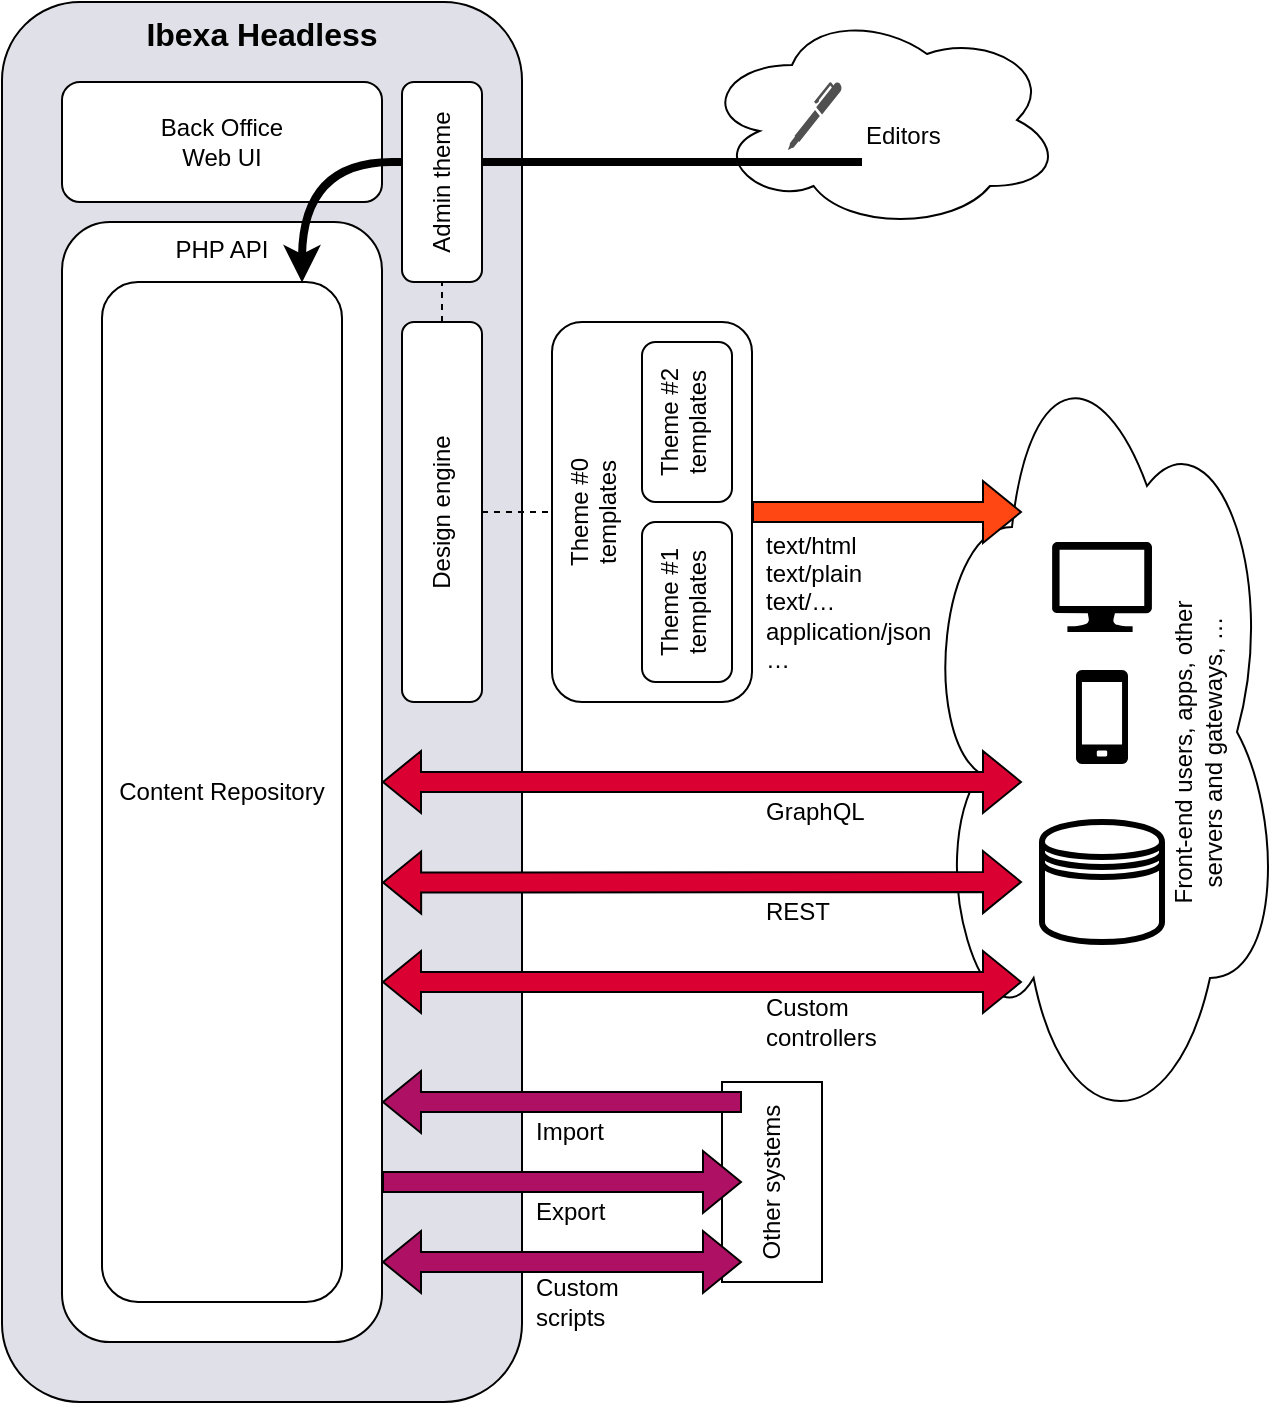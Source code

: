 <mxfile version="20.8.16" type="device"><diagram name="Page-1" id="45LUEcBx_RvqpdSUJP71"><mxGraphModel dx="1553" dy="991" grid="1" gridSize="10" guides="1" tooltips="1" connect="1" arrows="1" fold="1" page="1" pageScale="1" pageWidth="1169" pageHeight="827" math="0" shadow="0"><root><mxCell id="0"/><mxCell id="1" parent="0"/><mxCell id="CpQp6WrzVaDNdNnWJcXF-6" value="" style="ellipse;shape=cloud;whiteSpace=wrap;html=1;fillColor=#FFFFFF;" vertex="1" parent="1"><mxGeometry x="740" y="84" width="180" height="110" as="geometry"/></mxCell><mxCell id="pUWlULPeV_SaItQEzcdG-51" value="" style="ellipse;shape=cloud;whiteSpace=wrap;html=1;fontSize=12;" parent="1" vertex="1"><mxGeometry x="850" y="240" width="180" height="410" as="geometry"/></mxCell><mxCell id="pUWlULPeV_SaItQEzcdG-48" value="Other systems" style="rounded=0;whiteSpace=wrap;html=1;fontSize=12;fillColor=#FFFFFF;horizontal=0;" parent="1" vertex="1"><mxGeometry x="750" y="620" width="50" height="100" as="geometry"/></mxCell><mxCell id="pUWlULPeV_SaItQEzcdG-5" value="Ibexa Headless" style="rounded=1;whiteSpace=wrap;html=1;verticalAlign=top;fontStyle=1;horizontal=1;fontSize=16;fillColor=#e0e0e8;" parent="1" vertex="1"><mxGeometry x="390" y="80" width="260" height="700" as="geometry"/></mxCell><mxCell id="pUWlULPeV_SaItQEzcdG-4" value="PHP API" style="rounded=1;whiteSpace=wrap;html=1;verticalAlign=top;" parent="1" vertex="1"><mxGeometry x="420" y="190" width="160" height="560" as="geometry"/></mxCell><mxCell id="pUWlULPeV_SaItQEzcdG-2" value="Back Office&lt;br&gt;Web UI" style="rounded=1;whiteSpace=wrap;html=1;" parent="1" vertex="1"><mxGeometry x="420" y="120" width="160" height="60" as="geometry"/></mxCell><mxCell id="pUWlULPeV_SaItQEzcdG-3" value="Content Repository" style="rounded=1;whiteSpace=wrap;html=1;" parent="1" vertex="1"><mxGeometry x="440" y="220" width="120" height="510" as="geometry"/></mxCell><mxCell id="pUWlULPeV_SaItQEzcdG-10" value="Design engine" style="rounded=1;whiteSpace=wrap;html=1;fontSize=12;horizontal=0;" parent="1" vertex="1"><mxGeometry x="590" y="240" width="40" height="190" as="geometry"/></mxCell><mxCell id="pUWlULPeV_SaItQEzcdG-17" value="GraphQL" style="text;html=1;strokeColor=none;fillColor=none;align=left;verticalAlign=middle;whiteSpace=wrap;rounded=0;fontSize=12;" parent="1" vertex="1"><mxGeometry x="770" y="470" width="60" height="30" as="geometry"/></mxCell><mxCell id="pUWlULPeV_SaItQEzcdG-19" value="REST" style="text;html=1;strokeColor=none;fillColor=none;align=left;verticalAlign=middle;whiteSpace=wrap;rounded=0;fontSize=12;" parent="1" vertex="1"><mxGeometry x="770" y="520" width="60" height="30" as="geometry"/></mxCell><mxCell id="pUWlULPeV_SaItQEzcdG-26" value="" style="group" parent="1" vertex="1" connectable="0"><mxGeometry x="665" y="240" width="100" height="190" as="geometry"/></mxCell><mxCell id="pUWlULPeV_SaItQEzcdG-20" value="Theme #0&lt;br&gt;templates" style="rounded=1;whiteSpace=wrap;html=1;fontSize=12;horizontal=0;verticalAlign=top;" parent="pUWlULPeV_SaItQEzcdG-26" vertex="1"><mxGeometry width="100" height="190" as="geometry"/></mxCell><mxCell id="pUWlULPeV_SaItQEzcdG-22" value="Theme #1&lt;br&gt;templates" style="rounded=1;whiteSpace=wrap;html=1;fontSize=12;horizontal=0;verticalAlign=top;" parent="pUWlULPeV_SaItQEzcdG-26" vertex="1"><mxGeometry x="45" y="100" width="45" height="80" as="geometry"/></mxCell><mxCell id="pUWlULPeV_SaItQEzcdG-25" value="Theme #2&lt;br&gt;templates" style="rounded=1;whiteSpace=wrap;html=1;fontSize=12;horizontal=0;verticalAlign=top;" parent="pUWlULPeV_SaItQEzcdG-26" vertex="1"><mxGeometry x="45" y="10" width="45" height="80" as="geometry"/></mxCell><mxCell id="pUWlULPeV_SaItQEzcdG-28" value="text/html&lt;br&gt;text/plain&lt;br&gt;text/…&lt;br&gt;application/json&lt;br&gt;…" style="text;html=1;align=left;verticalAlign=middle;resizable=0;points=[];autosize=1;strokeColor=none;fillColor=none;fontSize=12;" parent="1" vertex="1"><mxGeometry x="770" y="335" width="110" height="90" as="geometry"/></mxCell><mxCell id="pUWlULPeV_SaItQEzcdG-29" value="" style="shape=flexArrow;endArrow=classic;html=1;rounded=0;fontSize=12;exitX=1;exitY=0.5;exitDx=0;exitDy=0;fillColor=#ff4713;" parent="1" source="pUWlULPeV_SaItQEzcdG-20" edge="1"><mxGeometry width="50" height="50" relative="1" as="geometry"><mxPoint x="910" y="80" as="sourcePoint"/><mxPoint x="900" y="335" as="targetPoint"/></mxGeometry></mxCell><mxCell id="pUWlULPeV_SaItQEzcdG-32" value="" style="endArrow=none;dashed=1;html=1;rounded=0;labelBackgroundColor=default;fontSize=12;fillColor=default;exitX=0.5;exitY=0;exitDx=0;exitDy=0;entryX=0.5;entryY=1;entryDx=0;entryDy=0;" parent="1" source="pUWlULPeV_SaItQEzcdG-10" target="pUWlULPeV_SaItQEzcdG-31" edge="1"><mxGeometry width="50" height="50" relative="1" as="geometry"><mxPoint x="850" y="210" as="sourcePoint"/><mxPoint x="900" y="160" as="targetPoint"/></mxGeometry></mxCell><mxCell id="pUWlULPeV_SaItQEzcdG-35" value="" style="endArrow=none;dashed=1;html=1;rounded=0;labelBackgroundColor=default;fontSize=12;fillColor=default;exitX=1;exitY=0.5;exitDx=0;exitDy=0;entryX=0;entryY=0.5;entryDx=0;entryDy=0;" parent="1" source="pUWlULPeV_SaItQEzcdG-10" target="pUWlULPeV_SaItQEzcdG-20" edge="1"><mxGeometry width="50" height="50" relative="1" as="geometry"><mxPoint x="620" y="250" as="sourcePoint"/><mxPoint x="620" y="120" as="targetPoint"/></mxGeometry></mxCell><mxCell id="pUWlULPeV_SaItQEzcdG-14" value="" style="shape=flexArrow;endArrow=classic;startArrow=classic;html=1;rounded=0;fontSize=12;labelBackgroundColor=default;fillColor=#DB0032;entryX=1;entryY=0.5;entryDx=0;entryDy=0;endSize=6;gradientColor=none;" parent="1" edge="1" target="pUWlULPeV_SaItQEzcdG-4"><mxGeometry width="100" height="100" relative="1" as="geometry"><mxPoint x="900" y="470" as="sourcePoint"/><mxPoint x="620" y="470" as="targetPoint"/></mxGeometry></mxCell><mxCell id="pUWlULPeV_SaItQEzcdG-18" value="" style="shape=flexArrow;endArrow=classic;startArrow=classic;html=1;rounded=0;fontSize=12;fillColor=#DB0032;entryX=0.731;entryY=0.629;entryDx=0;entryDy=0;entryPerimeter=0;" parent="1" edge="1" target="pUWlULPeV_SaItQEzcdG-5"><mxGeometry width="100" height="100" relative="1" as="geometry"><mxPoint x="900" y="520" as="sourcePoint"/><mxPoint x="620" y="520" as="targetPoint"/></mxGeometry></mxCell><mxCell id="pUWlULPeV_SaItQEzcdG-39" value="" style="shape=flexArrow;endArrow=classic;html=1;rounded=0;fontSize=12;fillColor=#AE1164;" parent="1" edge="1"><mxGeometry width="50" height="50" relative="1" as="geometry"><mxPoint x="580" y="670" as="sourcePoint"/><mxPoint x="760" y="670" as="targetPoint"/></mxGeometry></mxCell><mxCell id="pUWlULPeV_SaItQEzcdG-40" value="Import" style="text;html=1;strokeColor=none;fillColor=none;align=left;verticalAlign=middle;whiteSpace=wrap;rounded=0;fontSize=12;" parent="1" vertex="1"><mxGeometry x="655" y="630" width="60" height="30" as="geometry"/></mxCell><mxCell id="pUWlULPeV_SaItQEzcdG-41" value="" style="shape=flexArrow;endArrow=classic;html=1;rounded=0;fontSize=12;fillColor=#AE1164;" parent="1" edge="1"><mxGeometry width="50" height="50" relative="1" as="geometry"><mxPoint x="760" y="630" as="sourcePoint"/><mxPoint x="580" y="630" as="targetPoint"/></mxGeometry></mxCell><mxCell id="pUWlULPeV_SaItQEzcdG-42" value="Export" style="text;html=1;strokeColor=none;fillColor=none;align=left;verticalAlign=middle;whiteSpace=wrap;rounded=0;fontSize=12;" parent="1" vertex="1"><mxGeometry x="655" y="670" width="60" height="30" as="geometry"/></mxCell><mxCell id="pUWlULPeV_SaItQEzcdG-44" value="Custom controllers" style="text;html=1;strokeColor=none;fillColor=none;align=left;verticalAlign=middle;whiteSpace=wrap;rounded=0;fontSize=12;" parent="1" vertex="1"><mxGeometry x="770" y="570" width="60" height="40" as="geometry"/></mxCell><mxCell id="pUWlULPeV_SaItQEzcdG-45" value="" style="shape=flexArrow;endArrow=classic;startArrow=classic;html=1;rounded=0;fontSize=12;fillColor=#db0032;" parent="1" edge="1"><mxGeometry width="100" height="100" relative="1" as="geometry"><mxPoint x="900" y="570" as="sourcePoint"/><mxPoint x="580" y="570" as="targetPoint"/></mxGeometry></mxCell><mxCell id="pUWlULPeV_SaItQEzcdG-46" value="" style="shape=flexArrow;endArrow=classic;startArrow=classic;html=1;rounded=0;fontSize=12;fillColor=#AE1164;" parent="1" edge="1"><mxGeometry width="100" height="100" relative="1" as="geometry"><mxPoint x="760" y="710" as="sourcePoint"/><mxPoint x="580" y="710" as="targetPoint"/></mxGeometry></mxCell><mxCell id="pUWlULPeV_SaItQEzcdG-47" value="Custom scripts" style="text;html=1;strokeColor=none;fillColor=none;align=left;verticalAlign=middle;whiteSpace=wrap;rounded=0;fontSize=12;" parent="1" vertex="1"><mxGeometry x="655" y="710" width="60" height="40" as="geometry"/></mxCell><mxCell id="pUWlULPeV_SaItQEzcdG-49" value="" style="sketch=0;pointerEvents=1;shadow=0;dashed=0;html=1;strokeColor=none;fillColor=#000000;labelPosition=center;verticalLabelPosition=bottom;verticalAlign=top;outlineConnect=0;align=center;shape=mxgraph.office.devices.cell_phone_generic;fontSize=12;" parent="1" vertex="1"><mxGeometry x="927" y="414" width="26" height="47" as="geometry"/></mxCell><mxCell id="pUWlULPeV_SaItQEzcdG-50" value="" style="sketch=0;aspect=fixed;pointerEvents=1;shadow=0;dashed=0;html=1;strokeColor=none;labelPosition=center;verticalLabelPosition=bottom;verticalAlign=top;align=center;fillColor=#000000;shape=mxgraph.azure.computer;fontSize=12;" parent="1" vertex="1"><mxGeometry x="915" y="350" width="50" height="45" as="geometry"/></mxCell><mxCell id="pUWlULPeV_SaItQEzcdG-55" value="" style="shape=datastore;whiteSpace=wrap;html=1;fontSize=12;fillColor=none;strokeWidth=3;" parent="1" vertex="1"><mxGeometry x="910" y="490" width="60" height="60" as="geometry"/></mxCell><mxCell id="CpQp6WrzVaDNdNnWJcXF-1" value="Front-end users, apps, other servers and gateways, …" style="text;html=1;strokeColor=none;fillColor=none;align=center;verticalAlign=middle;whiteSpace=wrap;rounded=0;horizontal=0;" vertex="1" parent="1"><mxGeometry x="968" y="360" width="40" height="190" as="geometry"/></mxCell><mxCell id="CpQp6WrzVaDNdNnWJcXF-5" value="" style="sketch=0;pointerEvents=1;shadow=0;dashed=0;html=1;strokeColor=none;fillColor=#505050;labelPosition=center;verticalLabelPosition=bottom;verticalAlign=top;outlineConnect=0;align=center;shape=mxgraph.office.concepts.writing_pen;" vertex="1" parent="1"><mxGeometry x="783" y="120" width="27" height="34" as="geometry"/></mxCell><mxCell id="CpQp6WrzVaDNdNnWJcXF-4" value="" style="curved=1;endArrow=classic;html=1;rounded=0;labelBackgroundColor=#ae1164;fillColor=#000000;entryX=0.75;entryY=0.054;entryDx=0;entryDy=0;entryPerimeter=0;strokeWidth=4;" edge="1" parent="1" target="pUWlULPeV_SaItQEzcdG-4"><mxGeometry width="50" height="50" relative="1" as="geometry"><mxPoint x="820" y="160" as="sourcePoint"/><mxPoint x="810" y="140" as="targetPoint"/><Array as="points"><mxPoint x="720" y="160"/><mxPoint x="630" y="160"/><mxPoint x="540" y="160"/></Array></mxGeometry></mxCell><mxCell id="pUWlULPeV_SaItQEzcdG-31" value="Admin theme" style="rounded=1;whiteSpace=wrap;html=1;fontSize=12;horizontal=0;" parent="1" vertex="1"><mxGeometry x="590" y="120" width="40" height="100" as="geometry"/></mxCell><mxCell id="CpQp6WrzVaDNdNnWJcXF-8" value="Editors" style="text;html=1;strokeColor=none;fillColor=none;align=left;verticalAlign=middle;whiteSpace=wrap;rounded=0;" vertex="1" parent="1"><mxGeometry x="820" y="132" width="60" height="30" as="geometry"/></mxCell></root></mxGraphModel></diagram></mxfile>